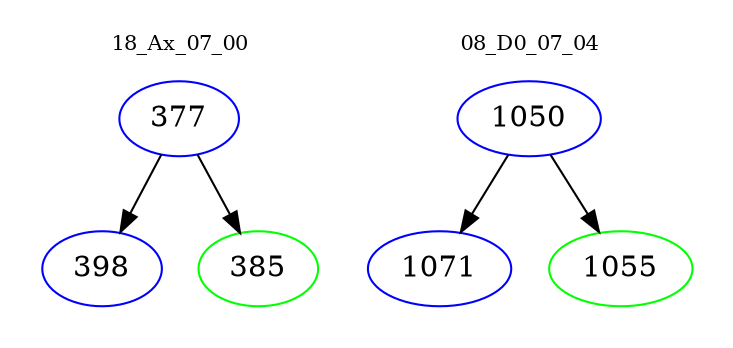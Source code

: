 digraph{
subgraph cluster_0 {
color = white
label = "18_Ax_07_00";
fontsize=10;
T0_377 [label="377", color="blue"]
T0_377 -> T0_398 [color="black"]
T0_398 [label="398", color="blue"]
T0_377 -> T0_385 [color="black"]
T0_385 [label="385", color="green"]
}
subgraph cluster_1 {
color = white
label = "08_D0_07_04";
fontsize=10;
T1_1050 [label="1050", color="blue"]
T1_1050 -> T1_1071 [color="black"]
T1_1071 [label="1071", color="blue"]
T1_1050 -> T1_1055 [color="black"]
T1_1055 [label="1055", color="green"]
}
}
